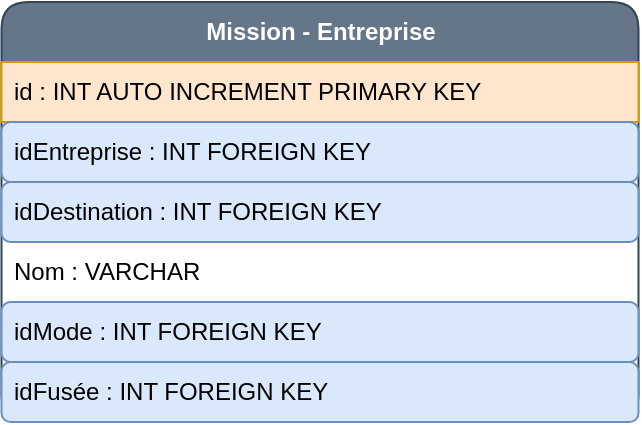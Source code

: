 <mxfile version="20.6.0" type="device"><diagram id="PRhS08agrVY8LlWebQKo" name="Page-1"><mxGraphModel dx="2462" dy="838" grid="1" gridSize="10" guides="1" tooltips="1" connect="1" arrows="1" fold="1" page="1" pageScale="1" pageWidth="827" pageHeight="1169" math="0" shadow="0"><root><mxCell id="0"/><mxCell id="1" parent="0"/><mxCell id="kci73aszqO6yCpw3oAI3-1" value="&lt;b&gt;Mission - Entreprise&lt;/b&gt;" style="swimlane;fontStyle=0;childLayout=stackLayout;horizontal=1;startSize=30;horizontalStack=0;resizeParent=1;resizeParentMax=0;resizeLast=0;collapsible=1;marginBottom=0;whiteSpace=wrap;html=1;rounded=1;fillColor=#647687;fontColor=#ffffff;strokeColor=#314354;" vertex="1" parent="1"><mxGeometry x="-114.25" y="670" width="318.5" height="210" as="geometry"/></mxCell><mxCell id="kci73aszqO6yCpw3oAI3-2" value="id : INT AUTO INCREMENT PRIMARY KEY" style="text;strokeColor=#d79b00;fillColor=#ffe6cc;align=left;verticalAlign=middle;spacingLeft=4;spacingRight=4;overflow=hidden;points=[[0,0.5],[1,0.5]];portConstraint=eastwest;rotatable=0;whiteSpace=wrap;html=1;" vertex="1" parent="kci73aszqO6yCpw3oAI3-1"><mxGeometry y="30" width="318.5" height="30" as="geometry"/></mxCell><mxCell id="kci73aszqO6yCpw3oAI3-3" value="idEntreprise : INT FOREIGN KEY" style="text;strokeColor=#6c8ebf;fillColor=#dae8fc;align=left;verticalAlign=middle;spacingLeft=4;spacingRight=4;overflow=hidden;points=[[0,0.5],[1,0.5]];portConstraint=eastwest;rotatable=0;whiteSpace=wrap;html=1;rounded=1;" vertex="1" parent="kci73aszqO6yCpw3oAI3-1"><mxGeometry y="60" width="318.5" height="30" as="geometry"/></mxCell><mxCell id="kci73aszqO6yCpw3oAI3-4" value="idDestination : INT FOREIGN KEY" style="text;strokeColor=#6c8ebf;fillColor=#dae8fc;align=left;verticalAlign=middle;spacingLeft=4;spacingRight=4;overflow=hidden;points=[[0,0.5],[1,0.5]];portConstraint=eastwest;rotatable=0;whiteSpace=wrap;html=1;rounded=1;" vertex="1" parent="kci73aszqO6yCpw3oAI3-1"><mxGeometry y="90" width="318.5" height="30" as="geometry"/></mxCell><mxCell id="kci73aszqO6yCpw3oAI3-5" value="Nom : VARCHAR" style="text;strokeColor=none;fillColor=none;align=left;verticalAlign=middle;spacingLeft=4;spacingRight=4;overflow=hidden;points=[[0,0.5],[1,0.5]];portConstraint=eastwest;rotatable=0;whiteSpace=wrap;html=1;" vertex="1" parent="kci73aszqO6yCpw3oAI3-1"><mxGeometry y="120" width="318.5" height="30" as="geometry"/></mxCell><mxCell id="kci73aszqO6yCpw3oAI3-6" value="idMode : INT FOREIGN KEY" style="text;strokeColor=#6c8ebf;fillColor=#dae8fc;align=left;verticalAlign=middle;spacingLeft=4;spacingRight=4;overflow=hidden;points=[[0,0.5],[1,0.5]];portConstraint=eastwest;rotatable=0;whiteSpace=wrap;html=1;rounded=1;" vertex="1" parent="kci73aszqO6yCpw3oAI3-1"><mxGeometry y="150" width="318.5" height="30" as="geometry"/></mxCell><mxCell id="kci73aszqO6yCpw3oAI3-7" value="idFusée : INT FOREIGN KEY" style="text;strokeColor=#6c8ebf;fillColor=#dae8fc;align=left;verticalAlign=middle;spacingLeft=4;spacingRight=4;overflow=hidden;points=[[0,0.5],[1,0.5]];portConstraint=eastwest;rotatable=0;whiteSpace=wrap;html=1;rounded=1;" vertex="1" parent="kci73aszqO6yCpw3oAI3-1"><mxGeometry y="180" width="318.5" height="30" as="geometry"/></mxCell></root></mxGraphModel></diagram></mxfile>